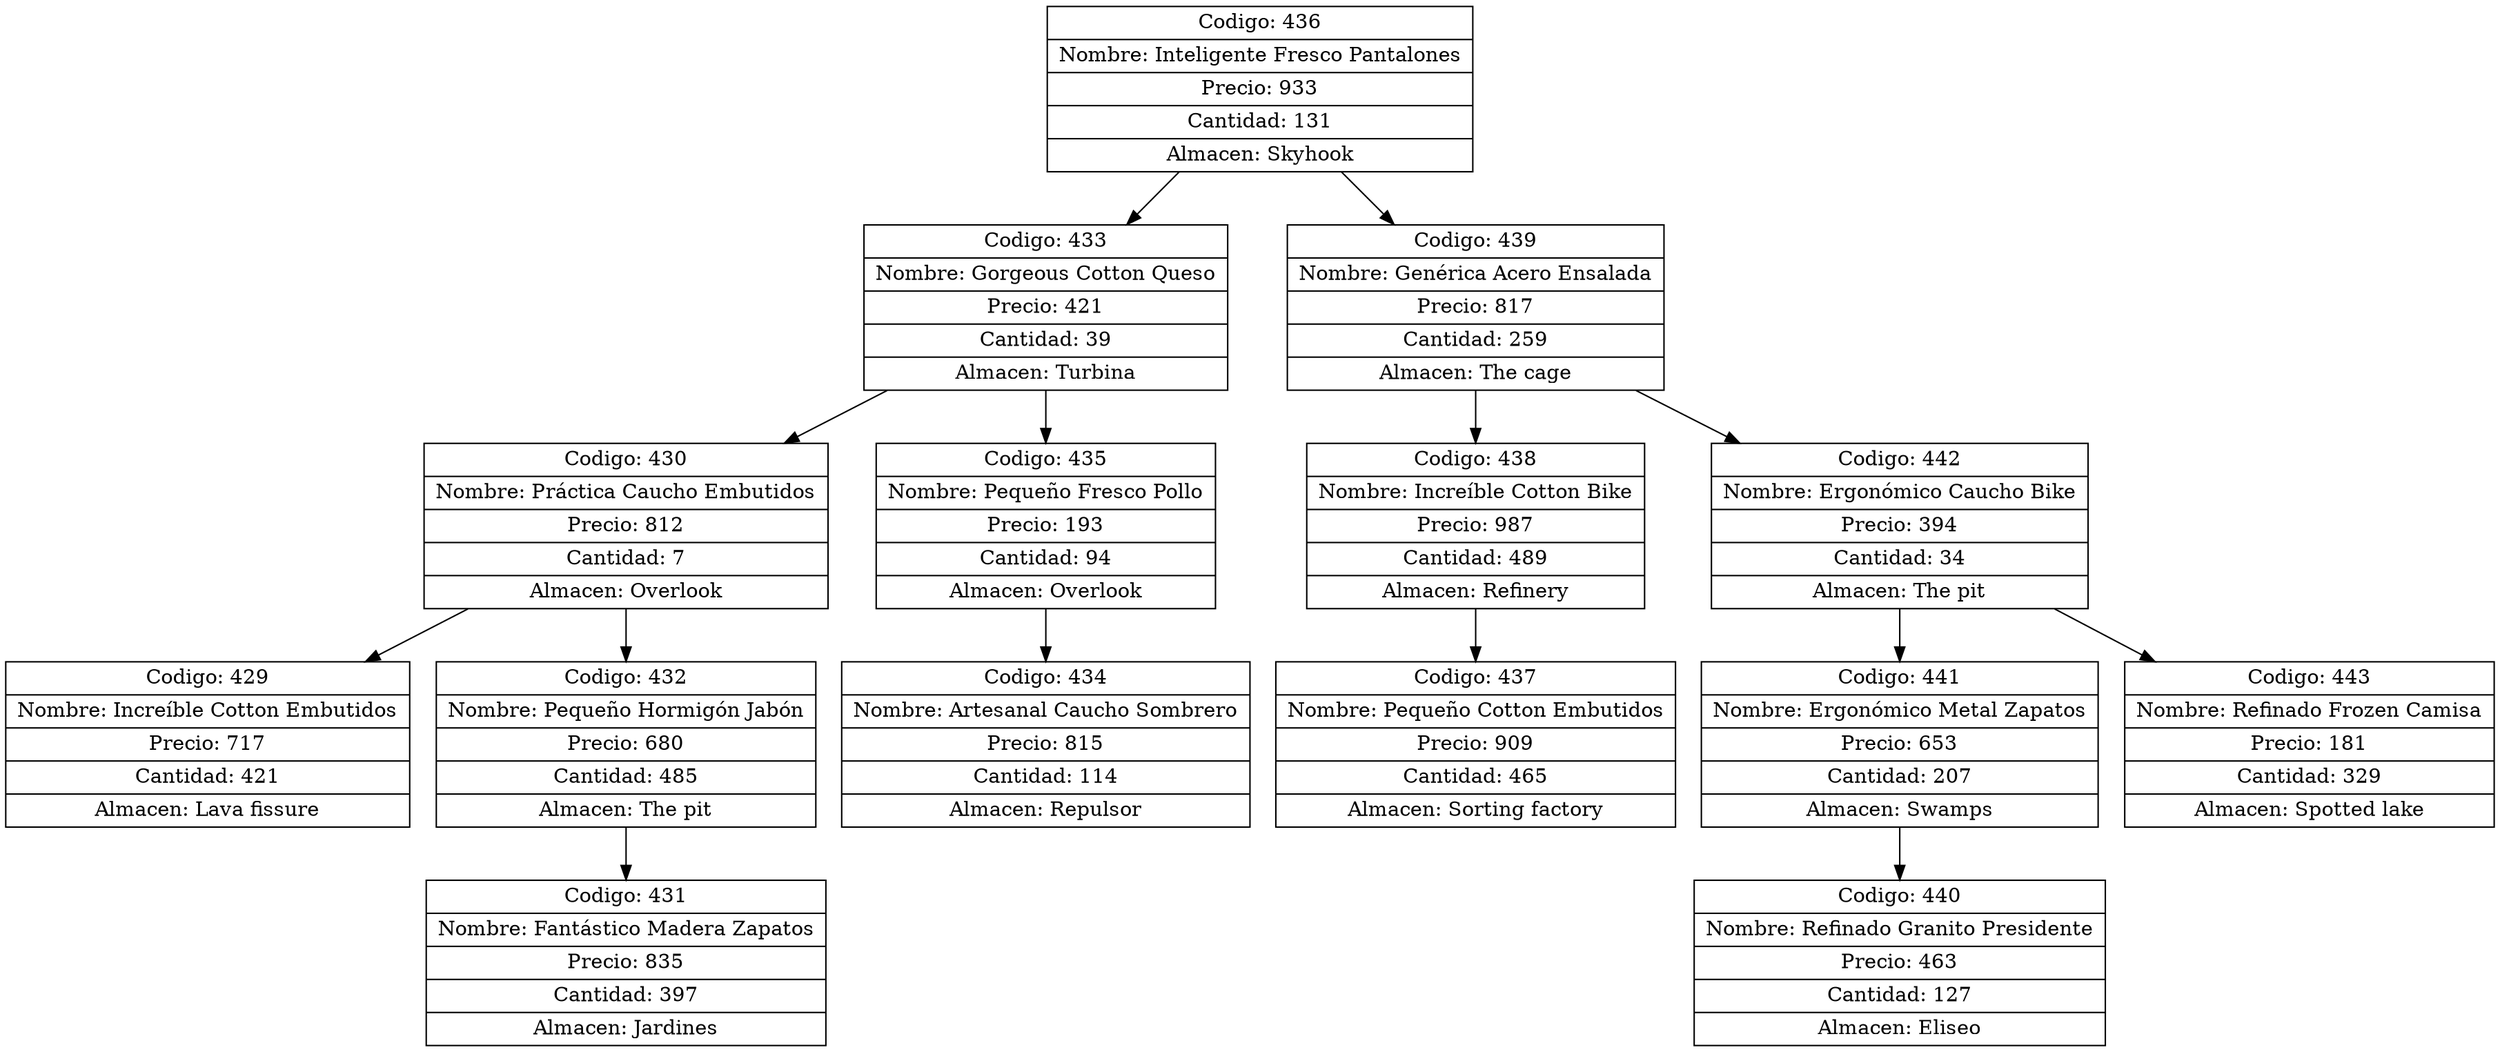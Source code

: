 digraph G{
node[shape="box" shape="record"]
nodo436[label="{ Codigo: 436 | Nombre: Inteligente Fresco Pantalones | Precio: 933 | Cantidad: 131 | Almacen: Skyhook}"];
nodo433[label="{ Codigo: 433 | Nombre: Gorgeous Cotton Queso | Precio: 421 | Cantidad: 39 | Almacen: Turbina}"];
nodo430[label="{ Codigo: 430 | Nombre: Práctica Caucho Embutidos | Precio: 812 | Cantidad: 7 | Almacen: Overlook}"];
nodo429[label="{ Codigo: 429 | Nombre: Increíble Cotton Embutidos | Precio: 717 | Cantidad: 421 | Almacen: Lava fissure}"];
nodo430->nodo429;
nodo432[label="{ Codigo: 432 | Nombre: Pequeño Hormigón Jabón | Precio: 680 | Cantidad: 485 | Almacen: The pit}"];
nodo431[label="{ Codigo: 431 | Nombre: Fantástico Madera Zapatos | Precio: 835 | Cantidad: 397 | Almacen: Jardines}"];
nodo432->nodo431;
nodo430->nodo432;
nodo433->nodo430;
nodo435[label="{ Codigo: 435 | Nombre: Pequeño Fresco Pollo | Precio: 193 | Cantidad: 94 | Almacen: Overlook}"];
nodo434[label="{ Codigo: 434 | Nombre: Artesanal Caucho Sombrero | Precio: 815 | Cantidad: 114 | Almacen: Repulsor}"];
nodo435->nodo434;
nodo433->nodo435;
nodo436->nodo433;
nodo439[label="{ Codigo: 439 | Nombre: Genérica Acero Ensalada | Precio: 817 | Cantidad: 259 | Almacen: The cage}"];
nodo438[label="{ Codigo: 438 | Nombre: Increíble Cotton Bike | Precio: 987 | Cantidad: 489 | Almacen: Refinery}"];
nodo437[label="{ Codigo: 437 | Nombre: Pequeño Cotton Embutidos | Precio: 909 | Cantidad: 465 | Almacen: Sorting factory}"];
nodo438->nodo437;
nodo439->nodo438;
nodo442[label="{ Codigo: 442 | Nombre: Ergonómico Caucho Bike | Precio: 394 | Cantidad: 34 | Almacen: The pit}"];
nodo441[label="{ Codigo: 441 | Nombre: Ergonómico Metal Zapatos | Precio: 653 | Cantidad: 207 | Almacen: Swamps}"];
nodo440[label="{ Codigo: 440 | Nombre: Refinado Granito Presidente | Precio: 463 | Cantidad: 127 | Almacen: Eliseo}"];
nodo441->nodo440;
nodo442->nodo441;
nodo443[label="{ Codigo: 443 | Nombre: Refinado Frozen Camisa | Precio: 181 | Cantidad: 329 | Almacen: Spotted lake}"];
nodo442->nodo443;
nodo439->nodo442;
nodo436->nodo439;
}
